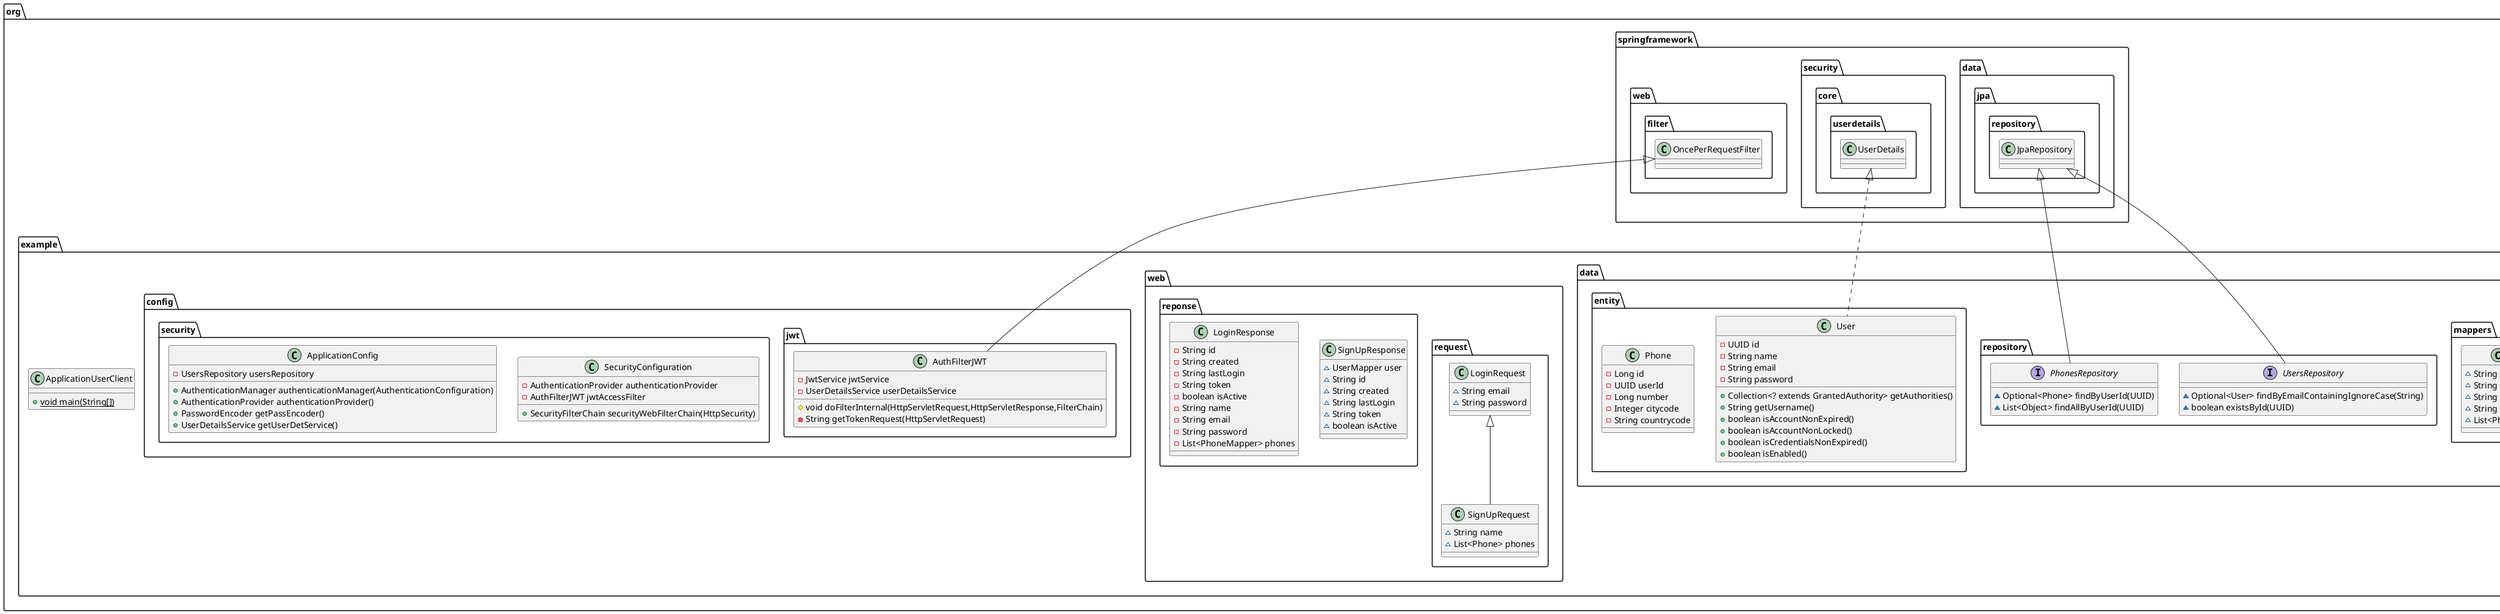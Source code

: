 @startuml
class org.example.service.AuthService {
- PasswordEncoder passwordEncoder
- UsersRepository usersRepository
- PhonesRepository phonesRepository
- AuthenticationManager authManager
- JwtService jwtService
+ SignUpResponse signUp(SignUpRequest)
+ LoginResponse login(LoginRequest)
- SignUpResponse assemblerObjectSignUp(User,List<Phone>)
- LoginResponse assemblerObjectLogin(User,List<Phone>)
- UserMapper userMapperMethod(User,List<Phone>)
}


enum org.example.shared.enums.RolePermissions {
+  ADMIN
+  USER
}

class org.example.service.JwtService {
~ String secret
+ String generateToken(User)
~ String getToken(Map<String,Object>,User)
+ String getUsernameFromToken(String)
+ boolean isTokenValid(String,UserDetails)
- Claims getAllClaims(String)
- Key getKey()
+ T getClaim(String,Function<Claims,T>)
- Date getExpiration(String)
- boolean isTokenExpired(String)
}


class org.example.controller.GlobalExceptionHandler {
+ ResponseEntity<ErrorResponse> handleNoHandlerFound(NoHandlerFoundException)
+ ResponseEntity<ErrorResponse> handleGenericException(Exception)
+ ResponseEntity<ErrorResponse> handleMethodNotSupported(HttpRequestMethodNotSupportedException)
+ ResponseEntity<ErrorResponse> handleMediaTypeNotSupported(HttpMediaTypeNotSupportedException)
+ ResponseEntity<ErrorResponse> handleMediaTypeNotAcceptable(HttpMediaTypeNotAcceptableException)
+ ResponseEntity<ErrorResponse> handleAuthenticationCredentialsNotFoundException(AuthenticationCredentialsNotFoundException)
+ ResponseEntity<ErrorResponse> handleUsernameNotFoundException(UsernameNotFoundException)
+ ResponseEntity<ErrorResponse> handleExpiredJwt(ExpiredJwtException)
+ ResponseEntity<ErrorResponse> handleMalformedJwt(MalformedJwtException)
}

class org.example.controller.AuthController {
- AuthService authService
- ValidationsService validationsService
+ ResponseEntity<LoginResponse> login(LoginRequest)
+ ResponseEntity<SignUpResponse> signUp(SignUpRequest)
}


class org.example.data.mappers.PhoneMapper {
~ Long number
~ Integer citycode
~ String countrycode
}

class org.example.web.request.SignUpRequest {
~ String name
~ List<Phone> phones
}

class org.example.config.jwt.AuthFilterJWT {
- JwtService jwtService
- UserDetailsService userDetailsService
# void doFilterInternal(HttpServletRequest,HttpServletResponse,FilterChain)
- String getTokenRequest(HttpServletRequest)
}


interface org.example.data.repository.UsersRepository {
~ Optional<User> findByEmailContainingIgnoreCase(String)
~ boolean existsById(UUID)
}

class org.example.web.request.LoginRequest {
~ String email
~ String password
}

class org.example.web.reponse.SignUpResponse {
~ UserMapper user
~ String id
~ String created
~ String lastLogin
~ String token
~ boolean isActive
}

class org.example.ApplicationUserClient {
+ {static} void main(String[])
}

class org.example.data.entity.User {
- UUID id
- String name
- String email
- String password
+ Collection<? extends GrantedAuthority> getAuthorities()
+ String getUsername()
+ boolean isAccountNonExpired()
+ boolean isAccountNonLocked()
+ boolean isCredentialsNonExpired()
+ boolean isEnabled()
}


class org.example.data.mappers.UserMapper {
~ String id
~ String name
~ String email
~ String password
~ List<PhoneMapper> phones
}

class org.example.shared.ErrorResponse {
- LocalDateTime timestamp
- int code
- String detail
}

class org.example.data.entity.Phone {
- Long id
- UUID userId
- Long number
- Integer citycode
- String countrycode
}

class org.example.web.reponse.LoginResponse {
- String id
- String created
- String lastLogin
- String token
- boolean isActive
- String name
- String email
- String password
- List<PhoneMapper> phones
}

class org.example.config.security.SecurityConfiguration {
- AuthenticationProvider authenticationProvider
- AuthFilterJWT jwtAccessFilter
+ SecurityFilterChain securityWebFilterChain(HttpSecurity)
}


class org.example.config.security.ApplicationConfig {
- UsersRepository usersRepository
+ AuthenticationManager authenticationManager(AuthenticationConfiguration)
+ AuthenticationProvider authenticationProvider()
+ PasswordEncoder getPassEncoder()
+ UserDetailsService getUserDetService()
}


interface org.example.data.repository.PhonesRepository {
~ Optional<Phone> findByUserId(UUID)
~ List<Object> findAllByUserId(UUID)
}

class org.example.service.ValidationsService {
~ Pattern mailPattern
~ Pattern pssPattern
+ String validationParams(String,String)
}




org.example.web.request.LoginRequest <|-- org.example.web.request.SignUpRequest
org.springframework.web.filter.OncePerRequestFilter <|-- org.example.config.jwt.AuthFilterJWT
org.springframework.data.jpa.repository.JpaRepository <|-- org.example.data.repository.UsersRepository
org.springframework.security.core.userdetails.UserDetails <|.. org.example.data.entity.User
org.springframework.data.jpa.repository.JpaRepository <|-- org.example.data.repository.PhonesRepository
@enduml